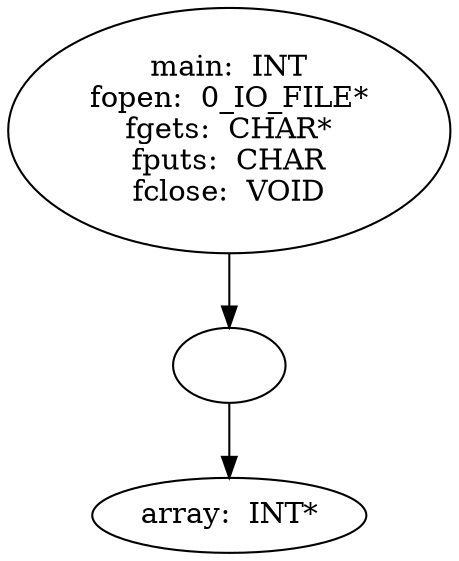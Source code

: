 digraph AST {
  "131770531608272" [label="main:  INT
fopen:  0_IO_FILE*
fgets:  CHAR*
fputs:  CHAR
fclose:  VOID"];
  "131770531608272" -> "131770531607648";
  "131770531607648" [label=""];
  "131770531607648" -> "131770531608656";
  "131770531608656" [label="array:  INT*"];
}
